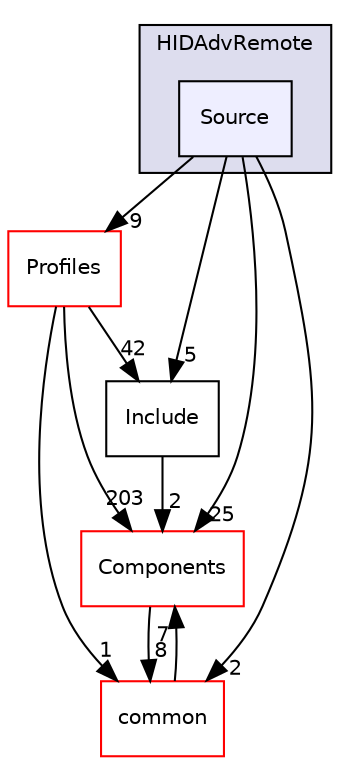 digraph "C:/Work.git/ble/BLE-CC254x-1.4.0/Projects/ble/HIDAdvRemote/Source" {
  compound=true
  node [ fontsize="10", fontname="Helvetica"];
  edge [ labelfontsize="10", labelfontname="Helvetica"];
  subgraph clusterdir_f7086bcb225ff0f1f7de547754460d61 {
    graph [ bgcolor="#ddddee", pencolor="black", label="HIDAdvRemote" fontname="Helvetica", fontsize="10", URL="dir_f7086bcb225ff0f1f7de547754460d61.html"]
  dir_de6e261ef3ec8cf515d7ad33ea3230bc [shape=box, label="Source", style="filled", fillcolor="#eeeeff", pencolor="black", URL="dir_de6e261ef3ec8cf515d7ad33ea3230bc.html"];
  }
  dir_7a2b63247ca617f0e1ef727740be8a23 [shape=box label="Components" fillcolor="white" style="filled" color="red" URL="dir_7a2b63247ca617f0e1ef727740be8a23.html"];
  dir_bbf25acfb389de4a0b62fe1493a77c04 [shape=box label="Profiles" fillcolor="white" style="filled" color="red" URL="dir_bbf25acfb389de4a0b62fe1493a77c04.html"];
  dir_75d9d4b6f44aa532429bfdb05dd9374d [shape=box label="common" fillcolor="white" style="filled" color="red" URL="dir_75d9d4b6f44aa532429bfdb05dd9374d.html"];
  dir_c92cc19f0c851bfd7369f25eb8781a13 [shape=box label="Include" URL="dir_c92cc19f0c851bfd7369f25eb8781a13.html"];
  dir_7a2b63247ca617f0e1ef727740be8a23->dir_75d9d4b6f44aa532429bfdb05dd9374d [headlabel="8", labeldistance=1.5 headhref="dir_000001_000049.html"];
  dir_bbf25acfb389de4a0b62fe1493a77c04->dir_7a2b63247ca617f0e1ef727740be8a23 [headlabel="203", labeldistance=1.5 headhref="dir_000078_000001.html"];
  dir_bbf25acfb389de4a0b62fe1493a77c04->dir_75d9d4b6f44aa532429bfdb05dd9374d [headlabel="1", labeldistance=1.5 headhref="dir_000078_000049.html"];
  dir_bbf25acfb389de4a0b62fe1493a77c04->dir_c92cc19f0c851bfd7369f25eb8781a13 [headlabel="42", labeldistance=1.5 headhref="dir_000078_000069.html"];
  dir_de6e261ef3ec8cf515d7ad33ea3230bc->dir_7a2b63247ca617f0e1ef727740be8a23 [headlabel="25", labeldistance=1.5 headhref="dir_000062_000001.html"];
  dir_de6e261ef3ec8cf515d7ad33ea3230bc->dir_bbf25acfb389de4a0b62fe1493a77c04 [headlabel="9", labeldistance=1.5 headhref="dir_000062_000078.html"];
  dir_de6e261ef3ec8cf515d7ad33ea3230bc->dir_75d9d4b6f44aa532429bfdb05dd9374d [headlabel="2", labeldistance=1.5 headhref="dir_000062_000049.html"];
  dir_de6e261ef3ec8cf515d7ad33ea3230bc->dir_c92cc19f0c851bfd7369f25eb8781a13 [headlabel="5", labeldistance=1.5 headhref="dir_000062_000069.html"];
  dir_75d9d4b6f44aa532429bfdb05dd9374d->dir_7a2b63247ca617f0e1ef727740be8a23 [headlabel="7", labeldistance=1.5 headhref="dir_000049_000001.html"];
  dir_c92cc19f0c851bfd7369f25eb8781a13->dir_7a2b63247ca617f0e1ef727740be8a23 [headlabel="2", labeldistance=1.5 headhref="dir_000069_000001.html"];
}
